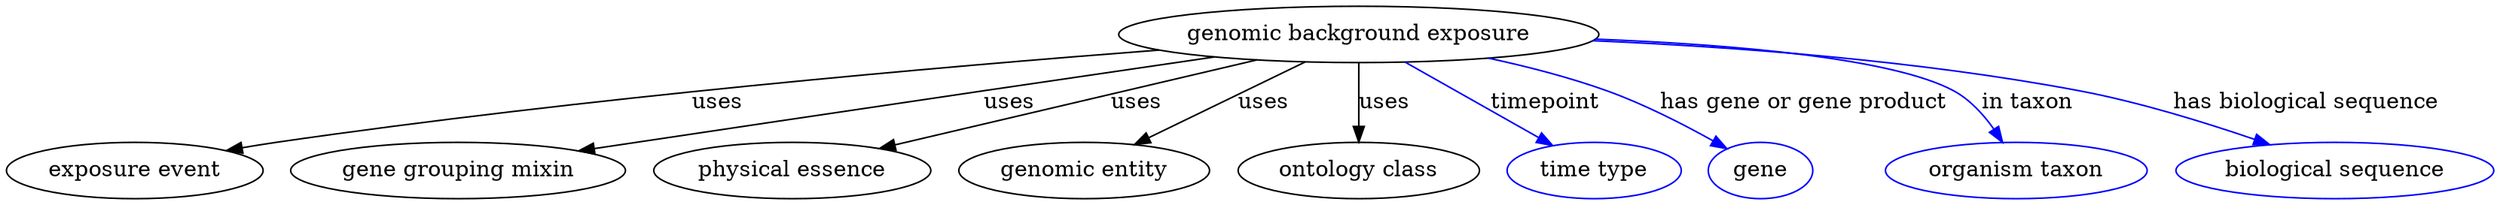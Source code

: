 digraph {
	graph [bb="0,0,1284.3,123"];
	node [label="\N"];
	"genomic background exposure"	[height=0.5,
		label="genomic background exposure",
		pos="697.69,105",
		width=3.3219];
	"exposure event"	[height=0.5,
		pos="63.694,18",
		width=1.7693];
	"genomic background exposure" -> "exposure event"	[label=uses,
		lp="364.69,61.5",
		pos="e,109.88,30.55 597.39,95.147 484.78,84.442 296.83,64.275 136.69,36 131.25,35.038 125.6,33.928 119.96,32.743"];
	"gene grouping mixin"	[height=0.5,
		pos="230.69,18",
		width=2.3651];
	"genomic background exposure" -> "gene grouping mixin"	[label=uses,
		lp="504.69,61.5",
		pos="e,293.07,30.353 624.73,90.719 536.91,74.736 390.39,48.067 302.91,32.145"];
	"physical essence"	[height=0.5,
		pos="403.69,18",
		width=1.9318];
	"genomic background exposure" -> "physical essence"	[label=uses,
		lp="580.69,61.5",
		pos="e,448.58,31.978 645.13,88.804 592.42,73.564 511.62,50.203 458.22,34.765"];
	"genomic entity"	[height=0.5,
		pos="554.69,18",
		width=1.7693];
	"genomic background exposure" -> "genomic entity"	[label=uses,
		lp="647.69,61.5",
		pos="e,581.09,34.688 669.78,87.409 646.91,73.812 614.41,54.493 589.77,39.851"];
	"ontology class"	[height=0.5,
		pos="697.69,18",
		width=1.7151];
	"genomic background exposure" -> "ontology class"	[label=uses,
		lp="709.69,61.5",
		pos="e,697.69,36.175 697.69,86.799 697.69,75.163 697.69,59.548 697.69,46.237"];
	timepoint	[color=blue,
		height=0.5,
		label="time type",
		pos="821.69,18",
		width=1.2277];
	"genomic background exposure" -> timepoint	[color=blue,
		label=timepoint,
		lp="794.19,61.5",
		pos="e,800.15,33.771 722.19,87.207 742.17,73.514 770.46,54.119 791.77,39.51",
		style=solid];
	"has gene or gene product"	[color=blue,
		height=0.5,
		label=gene,
		pos="910.69,18",
		width=0.75827];
	"genomic background exposure" -> "has gene or gene product"	[color=blue,
		label="has gene or gene product",
		lp="923.19,61.5",
		pos="e,892.29,31.581 761.76,89.782 782.25,84.332 804.77,77.372 824.69,69 845.38,60.307 867.23,47.557 883.72,37.109",
		style=solid];
	"in taxon"	[color=blue,
		height=0.5,
		label="organism taxon",
		pos="1039.7,18",
		width=1.8234];
	"genomic background exposure" -> "in taxon"	[color=blue,
		label="in taxon",
		lp="1037.2,61.5",
		pos="e,1029.6,35.863 810.91,99.061 881.27,94.399 964.15,85.543 995.69,69 1006.7,63.243 1016.2,53.542 1023.5,44.208",
		style=solid];
	"has biological sequence"	[color=blue,
		height=0.5,
		label="biological sequence",
		pos="1203.7,18",
		width=2.2387];
	"genomic background exposure" -> "has biological sequence"	[color=blue,
		label="has biological sequence",
		lp="1180.7,61.5",
		pos="e,1168.7,34.223 813.41,100.26 886,96.119 981.14,87.39 1063.7,69 1096.5,61.703 1132.1,48.919 1159.2,38.105",
		style=solid];
}
